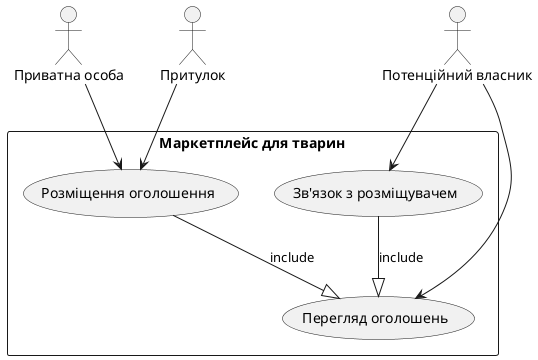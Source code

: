 @startuml

!define RECTANGLE node
actor "Приватна особа" as User
actor "Притулок" as Shelter
actor "Потенційний власник" as PotentialOwner

rectangle "Маркетплейс для тварин" as PetMarketplace {
    usecase "Розміщення оголошення" as PostAdvertisement
    usecase "Перегляд оголошень" as ViewAdvertisements
    usecase "Зв'язок з розміщувачем" as ContactPoster
}

User --> PostAdvertisement
Shelter --> PostAdvertisement
PotentialOwner --> ViewAdvertisements
PotentialOwner --> ContactPoster

PostAdvertisement --|> ViewAdvertisements : include
ContactPoster --|> ViewAdvertisements : include

@enduml
